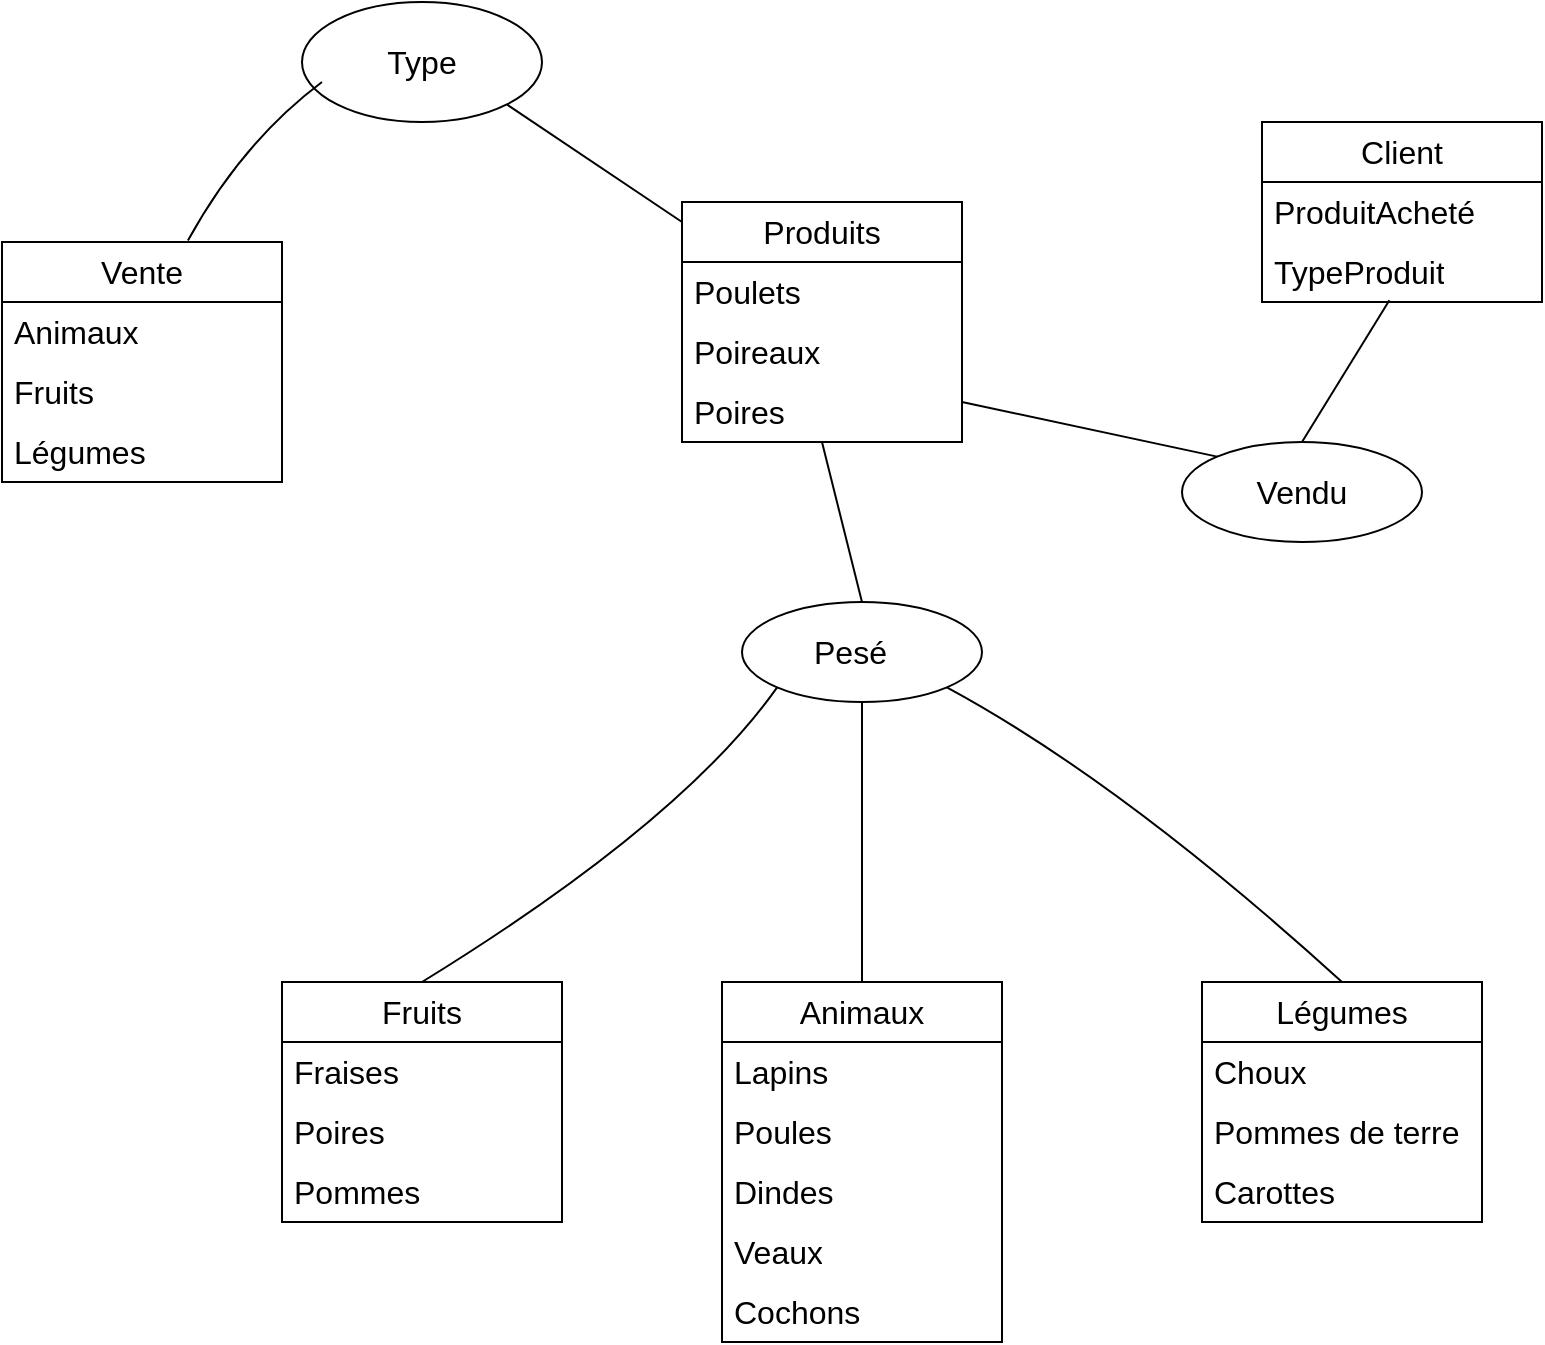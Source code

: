 <mxfile version="21.6.3" type="onedrive">
  <diagram id="SMJMqe3dCl9_uYyQyU4V" name="Page-2">
    <mxGraphModel dx="1034" dy="462" grid="1" gridSize="10" guides="0" tooltips="1" connect="1" arrows="1" fold="1" page="1" pageScale="1" pageWidth="827" pageHeight="1169" math="0" shadow="0">
      <root>
        <mxCell id="0" />
        <mxCell id="1" parent="0" />
        <mxCell id="aoo1zIAQuctatjFdwkm_-1" value="Vente" style="swimlane;fontStyle=0;childLayout=stackLayout;horizontal=1;startSize=30;horizontalStack=0;resizeParent=1;resizeParentMax=0;resizeLast=0;collapsible=1;marginBottom=0;whiteSpace=wrap;html=1;fontSize=16;" parent="1" vertex="1">
          <mxGeometry y="190" width="140" height="120" as="geometry" />
        </mxCell>
        <mxCell id="aoo1zIAQuctatjFdwkm_-2" value="Animaux" style="text;strokeColor=none;fillColor=none;align=left;verticalAlign=middle;spacingLeft=4;spacingRight=4;overflow=hidden;points=[[0,0.5],[1,0.5]];portConstraint=eastwest;rotatable=0;whiteSpace=wrap;html=1;fontSize=16;" parent="aoo1zIAQuctatjFdwkm_-1" vertex="1">
          <mxGeometry y="30" width="140" height="30" as="geometry" />
        </mxCell>
        <mxCell id="aoo1zIAQuctatjFdwkm_-3" value="Fruits" style="text;strokeColor=none;fillColor=none;align=left;verticalAlign=middle;spacingLeft=4;spacingRight=4;overflow=hidden;points=[[0,0.5],[1,0.5]];portConstraint=eastwest;rotatable=0;whiteSpace=wrap;html=1;fontSize=16;" parent="aoo1zIAQuctatjFdwkm_-1" vertex="1">
          <mxGeometry y="60" width="140" height="30" as="geometry" />
        </mxCell>
        <mxCell id="aoo1zIAQuctatjFdwkm_-4" value="Légumes" style="text;strokeColor=none;fillColor=none;align=left;verticalAlign=middle;spacingLeft=4;spacingRight=4;overflow=hidden;points=[[0,0.5],[1,0.5]];portConstraint=eastwest;rotatable=0;whiteSpace=wrap;html=1;fontSize=16;" parent="aoo1zIAQuctatjFdwkm_-1" vertex="1">
          <mxGeometry y="90" width="140" height="30" as="geometry" />
        </mxCell>
        <mxCell id="aoo1zIAQuctatjFdwkm_-5" value="Produits" style="swimlane;fontStyle=0;childLayout=stackLayout;horizontal=1;startSize=30;horizontalStack=0;resizeParent=1;resizeParentMax=0;resizeLast=0;collapsible=1;marginBottom=0;whiteSpace=wrap;html=1;fontSize=16;" parent="1" vertex="1">
          <mxGeometry x="340" y="170" width="140" height="120" as="geometry" />
        </mxCell>
        <mxCell id="aoo1zIAQuctatjFdwkm_-60" value="" style="endArrow=none;html=1;rounded=0;fontSize=12;startSize=8;endSize=8;curved=1;exitX=1;exitY=1;exitDx=0;exitDy=0;" parent="aoo1zIAQuctatjFdwkm_-5" source="aoo1zIAQuctatjFdwkm_-54" edge="1">
          <mxGeometry width="50" height="50" relative="1" as="geometry">
            <mxPoint x="-50" y="60" as="sourcePoint" />
            <mxPoint y="10" as="targetPoint" />
          </mxGeometry>
        </mxCell>
        <mxCell id="aoo1zIAQuctatjFdwkm_-6" value="Poulets" style="text;strokeColor=none;fillColor=none;align=left;verticalAlign=middle;spacingLeft=4;spacingRight=4;overflow=hidden;points=[[0,0.5],[1,0.5]];portConstraint=eastwest;rotatable=0;whiteSpace=wrap;html=1;fontSize=16;" parent="aoo1zIAQuctatjFdwkm_-5" vertex="1">
          <mxGeometry y="30" width="140" height="30" as="geometry" />
        </mxCell>
        <mxCell id="aoo1zIAQuctatjFdwkm_-7" value="Poireaux" style="text;strokeColor=none;fillColor=none;align=left;verticalAlign=middle;spacingLeft=4;spacingRight=4;overflow=hidden;points=[[0,0.5],[1,0.5]];portConstraint=eastwest;rotatable=0;whiteSpace=wrap;html=1;fontSize=16;" parent="aoo1zIAQuctatjFdwkm_-5" vertex="1">
          <mxGeometry y="60" width="140" height="30" as="geometry" />
        </mxCell>
        <mxCell id="aoo1zIAQuctatjFdwkm_-8" value="Poires" style="text;strokeColor=none;fillColor=none;align=left;verticalAlign=middle;spacingLeft=4;spacingRight=4;overflow=hidden;points=[[0,0.5],[1,0.5]];portConstraint=eastwest;rotatable=0;whiteSpace=wrap;html=1;fontSize=16;" parent="aoo1zIAQuctatjFdwkm_-5" vertex="1">
          <mxGeometry y="90" width="140" height="30" as="geometry" />
        </mxCell>
        <mxCell id="aoo1zIAQuctatjFdwkm_-13" value="" style="ellipse;whiteSpace=wrap;html=1;fontSize=16;" parent="1" vertex="1">
          <mxGeometry x="590" y="290" width="120" height="50" as="geometry" />
        </mxCell>
        <mxCell id="aoo1zIAQuctatjFdwkm_-14" value="Vendu" style="text;html=1;strokeColor=none;fillColor=none;align=center;verticalAlign=middle;whiteSpace=wrap;rounded=0;fontSize=16;" parent="1" vertex="1">
          <mxGeometry x="620" y="300" width="60" height="30" as="geometry" />
        </mxCell>
        <mxCell id="aoo1zIAQuctatjFdwkm_-15" value="" style="ellipse;whiteSpace=wrap;html=1;fontSize=16;" parent="1" vertex="1">
          <mxGeometry x="370" y="370" width="120" height="50" as="geometry" />
        </mxCell>
        <mxCell id="aoo1zIAQuctatjFdwkm_-17" value="Client" style="swimlane;fontStyle=0;childLayout=stackLayout;horizontal=1;startSize=30;horizontalStack=0;resizeParent=1;resizeParentMax=0;resizeLast=0;collapsible=1;marginBottom=0;whiteSpace=wrap;html=1;fontSize=16;" parent="1" vertex="1">
          <mxGeometry x="630" y="130" width="140" height="90" as="geometry" />
        </mxCell>
        <mxCell id="aoo1zIAQuctatjFdwkm_-18" value="ProduitAcheté" style="text;strokeColor=none;fillColor=none;align=left;verticalAlign=middle;spacingLeft=4;spacingRight=4;overflow=hidden;points=[[0,0.5],[1,0.5]];portConstraint=eastwest;rotatable=0;whiteSpace=wrap;html=1;fontSize=16;" parent="aoo1zIAQuctatjFdwkm_-17" vertex="1">
          <mxGeometry y="30" width="140" height="30" as="geometry" />
        </mxCell>
        <mxCell id="aoo1zIAQuctatjFdwkm_-19" value="TypeProduit" style="text;strokeColor=none;fillColor=none;align=left;verticalAlign=middle;spacingLeft=4;spacingRight=4;overflow=hidden;points=[[0,0.5],[1,0.5]];portConstraint=eastwest;rotatable=0;whiteSpace=wrap;html=1;fontSize=16;" parent="aoo1zIAQuctatjFdwkm_-17" vertex="1">
          <mxGeometry y="60" width="140" height="30" as="geometry" />
        </mxCell>
        <mxCell id="aoo1zIAQuctatjFdwkm_-31" value="Animaux" style="swimlane;fontStyle=0;childLayout=stackLayout;horizontal=1;startSize=30;horizontalStack=0;resizeParent=1;resizeParentMax=0;resizeLast=0;collapsible=1;marginBottom=0;whiteSpace=wrap;html=1;fontSize=16;" parent="1" vertex="1">
          <mxGeometry x="360" y="560" width="140" height="180" as="geometry" />
        </mxCell>
        <mxCell id="aoo1zIAQuctatjFdwkm_-32" value="Lapins" style="text;strokeColor=none;fillColor=none;align=left;verticalAlign=middle;spacingLeft=4;spacingRight=4;overflow=hidden;points=[[0,0.5],[1,0.5]];portConstraint=eastwest;rotatable=0;whiteSpace=wrap;html=1;fontSize=16;" parent="aoo1zIAQuctatjFdwkm_-31" vertex="1">
          <mxGeometry y="30" width="140" height="30" as="geometry" />
        </mxCell>
        <mxCell id="aoo1zIAQuctatjFdwkm_-33" value="Poules" style="text;strokeColor=none;fillColor=none;align=left;verticalAlign=middle;spacingLeft=4;spacingRight=4;overflow=hidden;points=[[0,0.5],[1,0.5]];portConstraint=eastwest;rotatable=0;whiteSpace=wrap;html=1;fontSize=16;" parent="aoo1zIAQuctatjFdwkm_-31" vertex="1">
          <mxGeometry y="60" width="140" height="30" as="geometry" />
        </mxCell>
        <mxCell id="aoo1zIAQuctatjFdwkm_-34" value="Dindes" style="text;strokeColor=none;fillColor=none;align=left;verticalAlign=middle;spacingLeft=4;spacingRight=4;overflow=hidden;points=[[0,0.5],[1,0.5]];portConstraint=eastwest;rotatable=0;whiteSpace=wrap;html=1;fontSize=16;" parent="aoo1zIAQuctatjFdwkm_-31" vertex="1">
          <mxGeometry y="90" width="140" height="30" as="geometry" />
        </mxCell>
        <mxCell id="aoo1zIAQuctatjFdwkm_-35" value="Veaux" style="text;strokeColor=none;fillColor=none;align=left;verticalAlign=middle;spacingLeft=4;spacingRight=4;overflow=hidden;points=[[0,0.5],[1,0.5]];portConstraint=eastwest;rotatable=0;whiteSpace=wrap;html=1;fontSize=16;" parent="aoo1zIAQuctatjFdwkm_-31" vertex="1">
          <mxGeometry y="120" width="140" height="30" as="geometry" />
        </mxCell>
        <mxCell id="aoo1zIAQuctatjFdwkm_-36" value="Cochons" style="text;strokeColor=none;fillColor=none;align=left;verticalAlign=middle;spacingLeft=4;spacingRight=4;overflow=hidden;points=[[0,0.5],[1,0.5]];portConstraint=eastwest;rotatable=0;whiteSpace=wrap;html=1;fontSize=16;" parent="aoo1zIAQuctatjFdwkm_-31" vertex="1">
          <mxGeometry y="150" width="140" height="30" as="geometry" />
        </mxCell>
        <mxCell id="aoo1zIAQuctatjFdwkm_-37" value="Fruits" style="swimlane;fontStyle=0;childLayout=stackLayout;horizontal=1;startSize=30;horizontalStack=0;resizeParent=1;resizeParentMax=0;resizeLast=0;collapsible=1;marginBottom=0;whiteSpace=wrap;html=1;fontSize=16;" parent="1" vertex="1">
          <mxGeometry x="140" y="560" width="140" height="120" as="geometry" />
        </mxCell>
        <mxCell id="aoo1zIAQuctatjFdwkm_-38" value="Fraises" style="text;strokeColor=none;fillColor=none;align=left;verticalAlign=middle;spacingLeft=4;spacingRight=4;overflow=hidden;points=[[0,0.5],[1,0.5]];portConstraint=eastwest;rotatable=0;whiteSpace=wrap;html=1;fontSize=16;" parent="aoo1zIAQuctatjFdwkm_-37" vertex="1">
          <mxGeometry y="30" width="140" height="30" as="geometry" />
        </mxCell>
        <mxCell id="aoo1zIAQuctatjFdwkm_-39" value="Poires" style="text;strokeColor=none;fillColor=none;align=left;verticalAlign=middle;spacingLeft=4;spacingRight=4;overflow=hidden;points=[[0,0.5],[1,0.5]];portConstraint=eastwest;rotatable=0;whiteSpace=wrap;html=1;fontSize=16;" parent="aoo1zIAQuctatjFdwkm_-37" vertex="1">
          <mxGeometry y="60" width="140" height="30" as="geometry" />
        </mxCell>
        <mxCell id="aoo1zIAQuctatjFdwkm_-40" value="Pommes" style="text;strokeColor=none;fillColor=none;align=left;verticalAlign=middle;spacingLeft=4;spacingRight=4;overflow=hidden;points=[[0,0.5],[1,0.5]];portConstraint=eastwest;rotatable=0;whiteSpace=wrap;html=1;fontSize=16;" parent="aoo1zIAQuctatjFdwkm_-37" vertex="1">
          <mxGeometry y="90" width="140" height="30" as="geometry" />
        </mxCell>
        <mxCell id="aoo1zIAQuctatjFdwkm_-41" value="Légumes" style="swimlane;fontStyle=0;childLayout=stackLayout;horizontal=1;startSize=30;horizontalStack=0;resizeParent=1;resizeParentMax=0;resizeLast=0;collapsible=1;marginBottom=0;whiteSpace=wrap;html=1;fontSize=16;" parent="1" vertex="1">
          <mxGeometry x="600" y="560" width="140" height="120" as="geometry" />
        </mxCell>
        <mxCell id="aoo1zIAQuctatjFdwkm_-42" value="Choux" style="text;strokeColor=none;fillColor=none;align=left;verticalAlign=middle;spacingLeft=4;spacingRight=4;overflow=hidden;points=[[0,0.5],[1,0.5]];portConstraint=eastwest;rotatable=0;whiteSpace=wrap;html=1;fontSize=16;" parent="aoo1zIAQuctatjFdwkm_-41" vertex="1">
          <mxGeometry y="30" width="140" height="30" as="geometry" />
        </mxCell>
        <mxCell id="aoo1zIAQuctatjFdwkm_-43" value="Pommes de terre" style="text;strokeColor=none;fillColor=none;align=left;verticalAlign=middle;spacingLeft=4;spacingRight=4;overflow=hidden;points=[[0,0.5],[1,0.5]];portConstraint=eastwest;rotatable=0;whiteSpace=wrap;html=1;fontSize=16;" parent="aoo1zIAQuctatjFdwkm_-41" vertex="1">
          <mxGeometry y="60" width="140" height="30" as="geometry" />
        </mxCell>
        <mxCell id="aoo1zIAQuctatjFdwkm_-44" value="Carottes" style="text;strokeColor=none;fillColor=none;align=left;verticalAlign=middle;spacingLeft=4;spacingRight=4;overflow=hidden;points=[[0,0.5],[1,0.5]];portConstraint=eastwest;rotatable=0;whiteSpace=wrap;html=1;fontSize=16;" parent="aoo1zIAQuctatjFdwkm_-41" vertex="1">
          <mxGeometry y="90" width="140" height="30" as="geometry" />
        </mxCell>
        <mxCell id="aoo1zIAQuctatjFdwkm_-50" value="Pesé" style="text;strokeColor=none;fillColor=none;align=left;verticalAlign=middle;spacingLeft=4;spacingRight=4;overflow=hidden;points=[[0,0.5],[1,0.5]];portConstraint=eastwest;rotatable=0;whiteSpace=wrap;html=1;fontSize=16;" parent="1" vertex="1">
          <mxGeometry x="400" y="380" width="80" height="30" as="geometry" />
        </mxCell>
        <mxCell id="aoo1zIAQuctatjFdwkm_-51" value="" style="endArrow=none;html=1;rounded=0;fontSize=12;startSize=8;endSize=8;curved=1;entryX=0.5;entryY=0;entryDx=0;entryDy=0;exitX=0.5;exitY=1;exitDx=0;exitDy=0;" parent="1" source="aoo1zIAQuctatjFdwkm_-15" target="aoo1zIAQuctatjFdwkm_-31" edge="1">
          <mxGeometry width="50" height="50" relative="1" as="geometry">
            <mxPoint x="540" y="390" as="sourcePoint" />
            <mxPoint x="590" y="340" as="targetPoint" />
          </mxGeometry>
        </mxCell>
        <mxCell id="aoo1zIAQuctatjFdwkm_-52" value="" style="endArrow=none;html=1;rounded=0;fontSize=12;startSize=8;endSize=8;curved=1;entryX=0.5;entryY=0;entryDx=0;entryDy=0;exitX=0;exitY=1;exitDx=0;exitDy=0;" parent="1" source="aoo1zIAQuctatjFdwkm_-15" target="aoo1zIAQuctatjFdwkm_-37" edge="1">
          <mxGeometry width="50" height="50" relative="1" as="geometry">
            <mxPoint x="440" y="420" as="sourcePoint" />
            <mxPoint x="490" y="370" as="targetPoint" />
            <Array as="points">
              <mxPoint x="340" y="480" />
            </Array>
          </mxGeometry>
        </mxCell>
        <mxCell id="aoo1zIAQuctatjFdwkm_-53" value="" style="endArrow=none;html=1;rounded=0;fontSize=12;startSize=8;endSize=8;curved=1;entryX=0.5;entryY=0;entryDx=0;entryDy=0;exitX=1;exitY=1;exitDx=0;exitDy=0;" parent="1" source="aoo1zIAQuctatjFdwkm_-15" target="aoo1zIAQuctatjFdwkm_-41" edge="1">
          <mxGeometry width="50" height="50" relative="1" as="geometry">
            <mxPoint x="440" y="420" as="sourcePoint" />
            <mxPoint x="490" y="370" as="targetPoint" />
            <Array as="points">
              <mxPoint x="560" y="460" />
            </Array>
          </mxGeometry>
        </mxCell>
        <mxCell id="aoo1zIAQuctatjFdwkm_-54" value="Type" style="ellipse;whiteSpace=wrap;html=1;fontSize=16;" parent="1" vertex="1">
          <mxGeometry x="150" y="70" width="120" height="60" as="geometry" />
        </mxCell>
        <mxCell id="aoo1zIAQuctatjFdwkm_-55" value="" style="endArrow=none;html=1;rounded=0;fontSize=12;startSize=8;endSize=8;curved=1;entryX=0.531;entryY=1.187;entryDx=0;entryDy=0;entryPerimeter=0;exitX=0.5;exitY=0;exitDx=0;exitDy=0;" parent="1" source="aoo1zIAQuctatjFdwkm_-15" edge="1">
          <mxGeometry width="50" height="50" relative="1" as="geometry">
            <mxPoint x="425.66" y="364.39" as="sourcePoint" />
            <mxPoint x="410.0" y="290.0" as="targetPoint" />
          </mxGeometry>
        </mxCell>
        <mxCell id="aoo1zIAQuctatjFdwkm_-58" value="" style="endArrow=none;html=1;rounded=0;fontSize=12;startSize=8;endSize=8;curved=1;exitX=0;exitY=0;exitDx=0;exitDy=0;" parent="1" source="aoo1zIAQuctatjFdwkm_-13" edge="1">
          <mxGeometry width="50" height="50" relative="1" as="geometry">
            <mxPoint x="490" y="330" as="sourcePoint" />
            <mxPoint x="480" y="270" as="targetPoint" />
          </mxGeometry>
        </mxCell>
        <mxCell id="aoo1zIAQuctatjFdwkm_-59" value="" style="endArrow=none;html=1;rounded=0;fontSize=12;startSize=8;endSize=8;curved=1;exitX=0.455;exitY=0.97;exitDx=0;exitDy=0;exitPerimeter=0;entryX=0.5;entryY=0;entryDx=0;entryDy=0;" parent="1" source="aoo1zIAQuctatjFdwkm_-19" target="aoo1zIAQuctatjFdwkm_-13" edge="1">
          <mxGeometry width="50" height="50" relative="1" as="geometry">
            <mxPoint x="430" y="320" as="sourcePoint" />
            <mxPoint x="480" y="270" as="targetPoint" />
          </mxGeometry>
        </mxCell>
        <mxCell id="aoo1zIAQuctatjFdwkm_-61" value="" style="endArrow=none;html=1;rounded=0;fontSize=12;startSize=8;endSize=8;curved=1;exitX=0.664;exitY=-0.006;exitDx=0;exitDy=0;exitPerimeter=0;" parent="1" source="aoo1zIAQuctatjFdwkm_-1" edge="1">
          <mxGeometry width="50" height="50" relative="1" as="geometry">
            <mxPoint x="110" y="160" as="sourcePoint" />
            <mxPoint x="160" y="110" as="targetPoint" />
            <Array as="points">
              <mxPoint x="120" y="140" />
            </Array>
          </mxGeometry>
        </mxCell>
      </root>
    </mxGraphModel>
  </diagram>
</mxfile>
